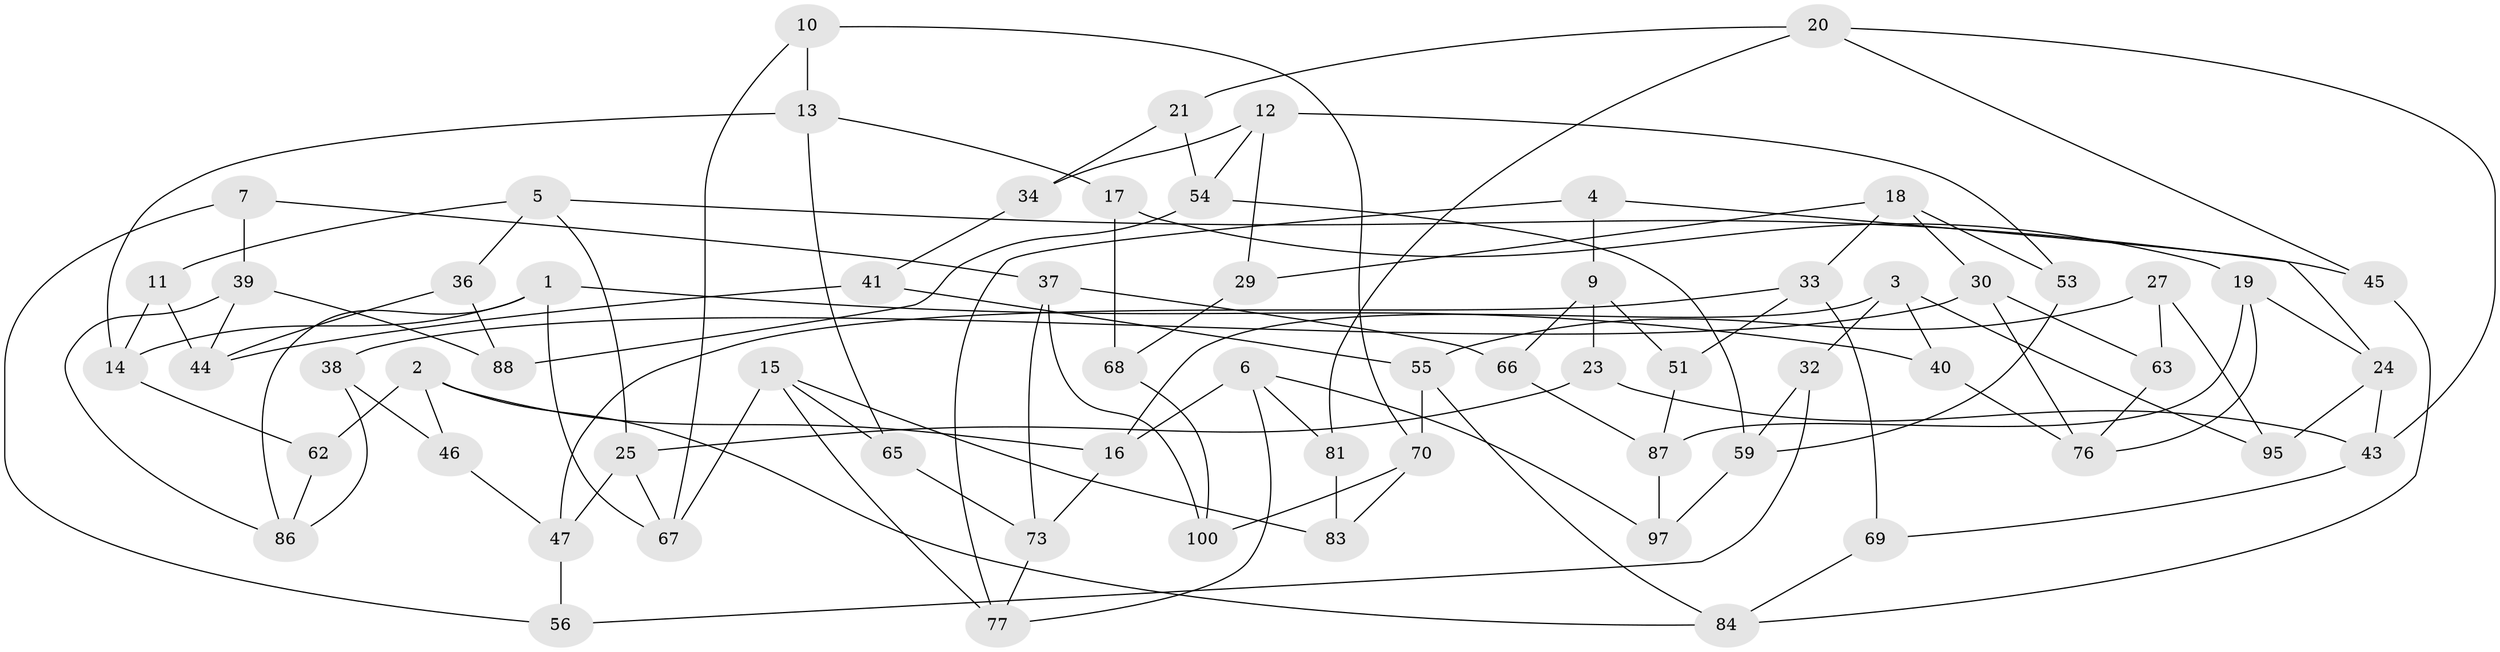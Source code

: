// original degree distribution, {3: 1.0}
// Generated by graph-tools (version 1.1) at 2025/39/02/21/25 10:39:00]
// undirected, 66 vertices, 116 edges
graph export_dot {
graph [start="1"]
  node [color=gray90,style=filled];
  1 [super="+50"];
  2 [super="+22"];
  3 [super="+57"];
  4;
  5 [super="+49"];
  6 [super="+8"];
  7;
  9 [super="+52"];
  10;
  11;
  12 [super="+71"];
  13 [super="+26"];
  14 [super="+42"];
  15 [super="+94"];
  16 [super="+72"];
  17;
  18 [super="+28"];
  19 [super="+75"];
  20 [super="+60"];
  21;
  23;
  24 [super="+35"];
  25 [super="+31"];
  27;
  29;
  30 [super="+82"];
  32;
  33 [super="+98"];
  34;
  36;
  37 [super="+89"];
  38;
  39 [super="+48"];
  40;
  41;
  43 [super="+78"];
  44 [super="+61"];
  45;
  46;
  47 [super="+85"];
  51;
  53;
  54 [super="+58"];
  55 [super="+64"];
  56;
  59 [super="+93"];
  62;
  63;
  65;
  66;
  67 [super="+91"];
  68;
  69;
  70 [super="+99"];
  73 [super="+74"];
  76 [super="+80"];
  77 [super="+79"];
  81;
  83;
  84 [super="+96"];
  86 [super="+92"];
  87 [super="+90"];
  88;
  95;
  97;
  100;
  1 -- 86;
  1 -- 14;
  1 -- 40;
  1 -- 67;
  2 -- 84;
  2 -- 62;
  2 -- 46;
  2 -- 16;
  3 -- 95;
  3 -- 16;
  3 -- 32;
  3 -- 40;
  4 -- 9;
  4 -- 77;
  4 -- 24;
  5 -- 45;
  5 -- 36;
  5 -- 11;
  5 -- 25;
  6 -- 81;
  6 -- 97;
  6 -- 77;
  6 -- 16;
  7 -- 37;
  7 -- 56;
  7 -- 39;
  9 -- 51;
  9 -- 66;
  9 -- 23;
  10 -- 67;
  10 -- 70;
  10 -- 13;
  11 -- 44;
  11 -- 14;
  12 -- 54;
  12 -- 34;
  12 -- 53;
  12 -- 29;
  13 -- 14;
  13 -- 65;
  13 -- 17;
  14 -- 62;
  15 -- 65;
  15 -- 83;
  15 -- 67;
  15 -- 77;
  16 -- 73;
  17 -- 68;
  17 -- 19;
  18 -- 53;
  18 -- 29;
  18 -- 30;
  18 -- 33;
  19 -- 76;
  19 -- 24;
  19 -- 87;
  20 -- 21;
  20 -- 45;
  20 -- 81;
  20 -- 43;
  21 -- 34;
  21 -- 54;
  23 -- 25;
  23 -- 43;
  24 -- 43;
  24 -- 95;
  25 -- 47;
  25 -- 67;
  27 -- 63;
  27 -- 95;
  27 -- 55;
  29 -- 68;
  30 -- 63;
  30 -- 38;
  30 -- 76;
  32 -- 56;
  32 -- 59;
  33 -- 69;
  33 -- 47;
  33 -- 51;
  34 -- 41;
  36 -- 88;
  36 -- 44;
  37 -- 73;
  37 -- 66;
  37 -- 100;
  38 -- 46;
  38 -- 86;
  39 -- 88;
  39 -- 44;
  39 -- 86;
  40 -- 76;
  41 -- 44;
  41 -- 55;
  43 -- 69;
  45 -- 84;
  46 -- 47;
  47 -- 56;
  51 -- 87;
  53 -- 59;
  54 -- 88;
  54 -- 59;
  55 -- 84;
  55 -- 70;
  59 -- 97;
  62 -- 86;
  63 -- 76;
  65 -- 73;
  66 -- 87;
  68 -- 100;
  69 -- 84;
  70 -- 83;
  70 -- 100;
  73 -- 77;
  81 -- 83;
  87 -- 97;
}
